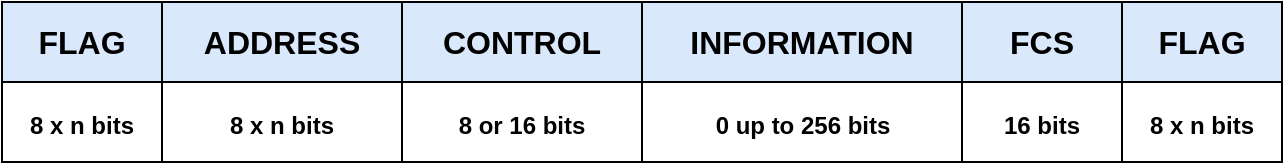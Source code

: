 <mxfile version="13.2.4" type="device" pages="2"><diagram id="HvHxKzS6qqrCW6qeSeD1" name="Page-1"><mxGraphModel dx="866" dy="517" grid="1" gridSize="10" guides="1" tooltips="1" connect="1" arrows="1" fold="1" page="1" pageScale="1" pageWidth="850" pageHeight="1100" math="0" shadow="0"><root><mxCell id="0"/><mxCell id="1" parent="0"/><mxCell id="jNK8hZY32BmJLe8xATJd-1" value="" style="rounded=0;whiteSpace=wrap;html=1;fillColor=#dae8fc;strokeColor=#000000;" parent="1" vertex="1"><mxGeometry x="80" y="200" width="80" height="40" as="geometry"/></mxCell><mxCell id="jNK8hZY32BmJLe8xATJd-2" value="" style="rounded=0;whiteSpace=wrap;html=1;" parent="1" vertex="1"><mxGeometry x="80" y="240" width="80" height="40" as="geometry"/></mxCell><mxCell id="jNK8hZY32BmJLe8xATJd-3" value="&lt;b style=&quot;font-size: 16px;&quot;&gt;FLAG&lt;/b&gt;" style="text;html=1;strokeColor=none;fillColor=none;align=center;verticalAlign=middle;whiteSpace=wrap;rounded=0;fontSize=16;" parent="1" vertex="1"><mxGeometry x="100" y="210" width="40" height="20" as="geometry"/></mxCell><mxCell id="jNK8hZY32BmJLe8xATJd-4" value="&lt;span style=&quot;font-size: 12px&quot;&gt;&lt;b&gt;8 x n bits&lt;/b&gt;&lt;/span&gt;" style="text;html=1;strokeColor=none;fillColor=none;align=center;verticalAlign=middle;whiteSpace=wrap;rounded=0;fontSize=16;" parent="1" vertex="1"><mxGeometry x="85" y="250" width="70" height="20" as="geometry"/></mxCell><mxCell id="jNK8hZY32BmJLe8xATJd-12" value="" style="rounded=0;whiteSpace=wrap;html=1;fillColor=#dae8fc;strokeColor=#000000;" parent="1" vertex="1"><mxGeometry x="160" y="200" width="120" height="40" as="geometry"/></mxCell><mxCell id="jNK8hZY32BmJLe8xATJd-13" value="&lt;b style=&quot;font-size: 16px&quot;&gt;ADDRESS&lt;/b&gt;" style="text;html=1;strokeColor=none;fillColor=none;align=center;verticalAlign=middle;whiteSpace=wrap;rounded=0;fontSize=16;" parent="1" vertex="1"><mxGeometry x="200" y="210" width="40" height="20" as="geometry"/></mxCell><mxCell id="jNK8hZY32BmJLe8xATJd-14" value="" style="rounded=0;whiteSpace=wrap;html=1;" parent="1" vertex="1"><mxGeometry x="160" y="240" width="120" height="40" as="geometry"/></mxCell><mxCell id="jNK8hZY32BmJLe8xATJd-15" value="&lt;span style=&quot;font-size: 12px&quot;&gt;&lt;b&gt;8 x n bits&lt;/b&gt;&lt;/span&gt;" style="text;html=1;strokeColor=none;fillColor=none;align=center;verticalAlign=middle;whiteSpace=wrap;rounded=0;fontSize=16;" parent="1" vertex="1"><mxGeometry x="185" y="250" width="70" height="20" as="geometry"/></mxCell><mxCell id="jNK8hZY32BmJLe8xATJd-16" value="" style="rounded=0;whiteSpace=wrap;html=1;fillColor=#dae8fc;strokeColor=#000000;" parent="1" vertex="1"><mxGeometry x="280" y="200" width="120" height="40" as="geometry"/></mxCell><mxCell id="jNK8hZY32BmJLe8xATJd-17" value="&lt;b style=&quot;font-size: 16px&quot;&gt;CONTROL&lt;br&gt;&lt;/b&gt;" style="text;html=1;strokeColor=none;fillColor=none;align=center;verticalAlign=middle;whiteSpace=wrap;rounded=0;fontSize=16;" parent="1" vertex="1"><mxGeometry x="320" y="210" width="40" height="20" as="geometry"/></mxCell><mxCell id="jNK8hZY32BmJLe8xATJd-36" value="&lt;b style=&quot;font-size: 16px&quot;&gt;CONTROL&lt;br&gt;&lt;/b&gt;" style="text;html=1;strokeColor=none;fillColor=none;align=center;verticalAlign=middle;whiteSpace=wrap;rounded=0;fontSize=16;" parent="1" vertex="1"><mxGeometry x="440" y="210" width="40" height="20" as="geometry"/></mxCell><mxCell id="jNK8hZY32BmJLe8xATJd-19" value="" style="rounded=0;whiteSpace=wrap;html=1;" parent="1" vertex="1"><mxGeometry x="280" y="240" width="120" height="40" as="geometry"/></mxCell><mxCell id="jNK8hZY32BmJLe8xATJd-20" value="&lt;span style=&quot;font-size: 12px&quot;&gt;&lt;b&gt;8 or 16 bits&lt;br&gt;&lt;/b&gt;&lt;/span&gt;" style="text;html=1;strokeColor=none;fillColor=none;align=center;verticalAlign=middle;whiteSpace=wrap;rounded=0;fontSize=16;" parent="1" vertex="1"><mxGeometry x="305" y="250" width="70" height="20" as="geometry"/></mxCell><mxCell id="jNK8hZY32BmJLe8xATJd-21" value="" style="rounded=0;whiteSpace=wrap;html=1;fillColor=#dae8fc;strokeColor=#000000;" parent="1" vertex="1"><mxGeometry x="400" y="200" width="160" height="40" as="geometry"/></mxCell><mxCell id="jNK8hZY32BmJLe8xATJd-22" value="&lt;b style=&quot;font-size: 16px&quot;&gt;INFORMATION&lt;br&gt;&lt;/b&gt;" style="text;html=1;strokeColor=none;fillColor=none;align=center;verticalAlign=middle;whiteSpace=wrap;rounded=0;fontSize=16;" parent="1" vertex="1"><mxGeometry x="460" y="210" width="40" height="20" as="geometry"/></mxCell><mxCell id="jNK8hZY32BmJLe8xATJd-23" value="" style="rounded=0;whiteSpace=wrap;html=1;" parent="1" vertex="1"><mxGeometry x="400" y="240" width="160" height="40" as="geometry"/></mxCell><mxCell id="jNK8hZY32BmJLe8xATJd-24" value="&lt;span style=&quot;font-size: 12px&quot;&gt;&lt;b&gt;0 up to 256 bits&lt;br&gt;&lt;/b&gt;&lt;/span&gt;" style="text;html=1;strokeColor=none;fillColor=none;align=center;verticalAlign=middle;whiteSpace=wrap;rounded=0;fontSize=16;" parent="1" vertex="1"><mxGeometry x="432.5" y="250" width="95" height="20" as="geometry"/></mxCell><mxCell id="jNK8hZY32BmJLe8xATJd-28" value="" style="rounded=0;whiteSpace=wrap;html=1;fillColor=#dae8fc;strokeColor=#000000;" parent="1" vertex="1"><mxGeometry x="560" y="200" width="80" height="40" as="geometry"/></mxCell><mxCell id="jNK8hZY32BmJLe8xATJd-29" value="" style="rounded=0;whiteSpace=wrap;html=1;" parent="1" vertex="1"><mxGeometry x="560" y="240" width="80" height="40" as="geometry"/></mxCell><mxCell id="jNK8hZY32BmJLe8xATJd-30" value="" style="rounded=0;whiteSpace=wrap;html=1;fillColor=#dae8fc;strokeColor=#000000;" parent="1" vertex="1"><mxGeometry x="640" y="200" width="80" height="40" as="geometry"/></mxCell><mxCell id="jNK8hZY32BmJLe8xATJd-31" value="" style="rounded=0;whiteSpace=wrap;html=1;" parent="1" vertex="1"><mxGeometry x="640" y="240" width="80" height="40" as="geometry"/></mxCell><mxCell id="jNK8hZY32BmJLe8xATJd-32" value="&lt;b style=&quot;font-size: 16px;&quot;&gt;FLAG&lt;/b&gt;" style="text;html=1;strokeColor=none;fillColor=none;align=center;verticalAlign=middle;whiteSpace=wrap;rounded=0;fontSize=16;" parent="1" vertex="1"><mxGeometry x="660" y="210" width="40" height="20" as="geometry"/></mxCell><mxCell id="jNK8hZY32BmJLe8xATJd-33" value="&lt;span style=&quot;font-size: 12px&quot;&gt;&lt;b&gt;8 x n bits&lt;/b&gt;&lt;/span&gt;" style="text;html=1;strokeColor=none;fillColor=none;align=center;verticalAlign=middle;whiteSpace=wrap;rounded=0;fontSize=16;" parent="1" vertex="1"><mxGeometry x="645" y="250" width="70" height="20" as="geometry"/></mxCell><mxCell id="jNK8hZY32BmJLe8xATJd-34" value="&lt;b style=&quot;font-size: 16px&quot;&gt;FCS&lt;/b&gt;" style="text;html=1;strokeColor=none;fillColor=none;align=center;verticalAlign=middle;whiteSpace=wrap;rounded=0;fontSize=16;" parent="1" vertex="1"><mxGeometry x="580" y="210" width="40" height="20" as="geometry"/></mxCell><mxCell id="jNK8hZY32BmJLe8xATJd-35" value="&lt;span style=&quot;font-size: 12px&quot;&gt;&lt;b&gt;16 bits&lt;/b&gt;&lt;/span&gt;" style="text;html=1;strokeColor=none;fillColor=none;align=center;verticalAlign=middle;whiteSpace=wrap;rounded=0;fontSize=16;" parent="1" vertex="1"><mxGeometry x="565" y="250" width="70" height="20" as="geometry"/></mxCell></root></mxGraphModel></diagram><diagram id="slBaxz8CA9l_Ob-YWmmR" name="Page-2"><mxGraphModel dx="866" dy="517" grid="1" gridSize="10" guides="1" tooltips="1" connect="1" arrows="1" fold="1" page="1" pageScale="1" pageWidth="850" pageHeight="1100" math="0" shadow="0"><root><mxCell id="eJAhJkxLRligM-DtIkz7-0"/><mxCell id="eJAhJkxLRligM-DtIkz7-1" parent="eJAhJkxLRligM-DtIkz7-0"/></root></mxGraphModel></diagram></mxfile>